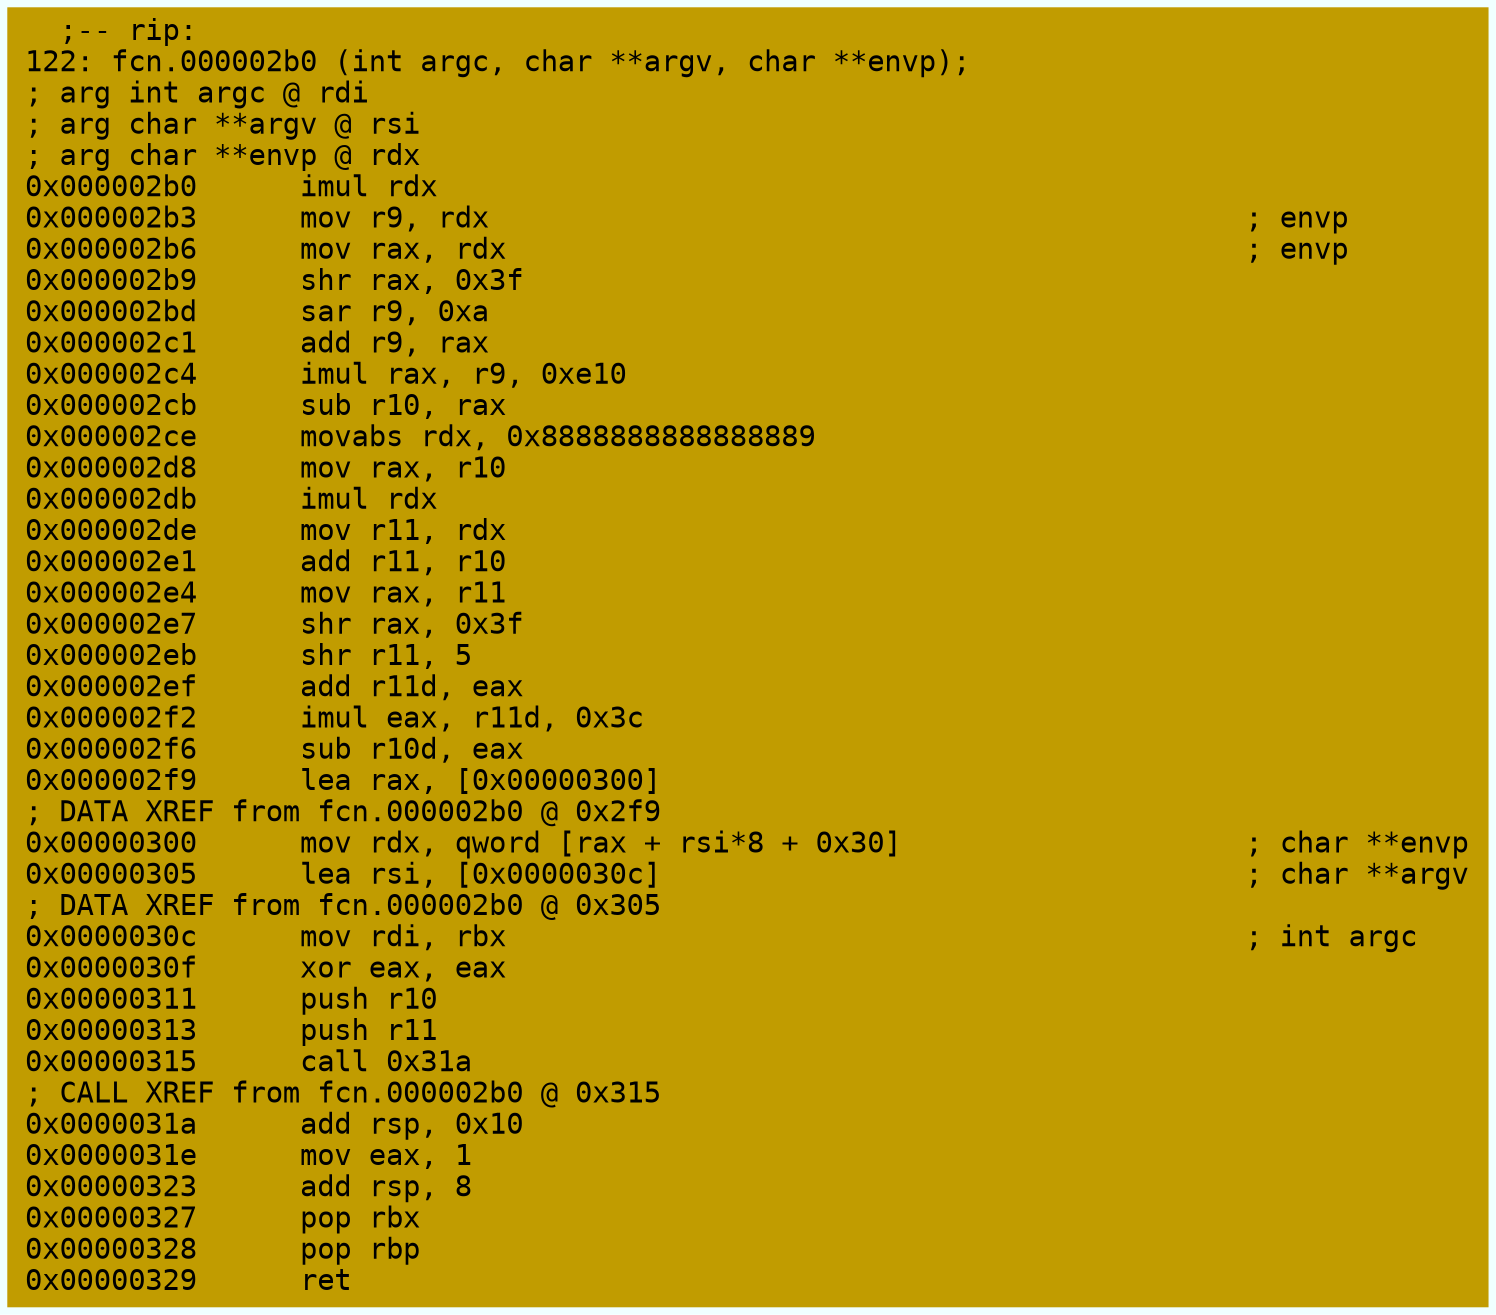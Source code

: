digraph code {
	graph [bgcolor=azure fontsize=8 fontname="Courier" splines="ortho"];
	node [fillcolor=gray style=filled shape=box];
	edge [arrowhead="normal"];
	"0x000002b0" [URL="fcn.000002b0/0x000002b0", fillcolor="#c19c00",color="#c19c00", fontname="Courier",label="  ;-- rip:\l122: fcn.000002b0 (int argc, char **argv, char **envp);\l; arg int argc @ rdi\l; arg char **argv @ rsi\l; arg char **envp @ rdx\l0x000002b0      imul rdx\l0x000002b3      mov r9, rdx                                            ; envp\l0x000002b6      mov rax, rdx                                           ; envp\l0x000002b9      shr rax, 0x3f\l0x000002bd      sar r9, 0xa\l0x000002c1      add r9, rax\l0x000002c4      imul rax, r9, 0xe10\l0x000002cb      sub r10, rax\l0x000002ce      movabs rdx, 0x8888888888888889\l0x000002d8      mov rax, r10\l0x000002db      imul rdx\l0x000002de      mov r11, rdx\l0x000002e1      add r11, r10\l0x000002e4      mov rax, r11\l0x000002e7      shr rax, 0x3f\l0x000002eb      shr r11, 5\l0x000002ef      add r11d, eax\l0x000002f2      imul eax, r11d, 0x3c\l0x000002f6      sub r10d, eax\l0x000002f9      lea rax, [0x00000300]\l; DATA XREF from fcn.000002b0 @ 0x2f9\l0x00000300      mov rdx, qword [rax + rsi*8 + 0x30]                    ; char **envp\l0x00000305      lea rsi, [0x0000030c]                                  ; char **argv\l; DATA XREF from fcn.000002b0 @ 0x305\l0x0000030c      mov rdi, rbx                                           ; int argc\l0x0000030f      xor eax, eax\l0x00000311      push r10\l0x00000313      push r11\l0x00000315      call 0x31a\l; CALL XREF from fcn.000002b0 @ 0x315\l0x0000031a      add rsp, 0x10\l0x0000031e      mov eax, 1\l0x00000323      add rsp, 8\l0x00000327      pop rbx\l0x00000328      pop rbp\l0x00000329      ret\l"]
}
